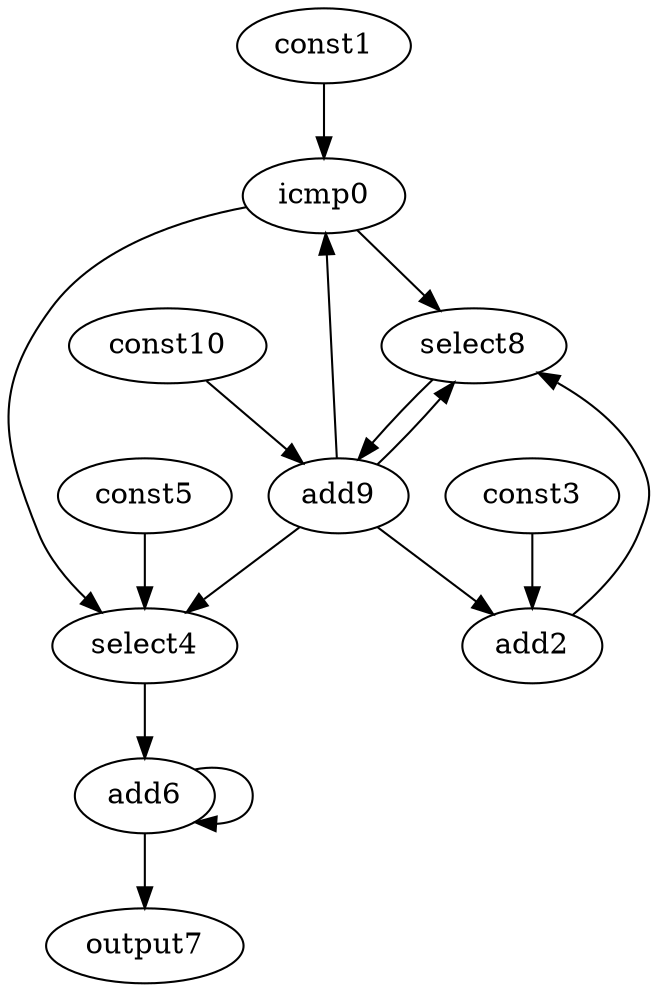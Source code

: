 digraph G {
icmp0[opcode=icmp];
const1[opcode=const];
add2[opcode=add];
const3[opcode=const];
select4[opcode=select];
const5[opcode=const];
add6[opcode=add];
output7[opcode=output];
select8[opcode=select];
add9[opcode=add];
const10[opcode=const];
icmp0->select4[operand=0]; //icmp->select
icmp0->select8[operand=0]; //icmp->select
add2->select8[operand=1]; //add->select
select4->add6[operand=0]; //select->add
add6->output7[operand=0]; //add->output
add6->add6[operand=1]; //add->add
select8->add9[operand=0]; //select->add
add9->icmp0[operand=0]; //add->icmp
add9->add2[operand=0]; //add->add
add9->select4[operand=2]; //add->select
add9->select8[operand=2]; //add->select
const1->icmp0[operand=1]; //const->icmp
const3->add2[operand=1]; //const->add
const5->select4[operand=1]; //const->select
const10->add9[operand=1]; //const->add
}
